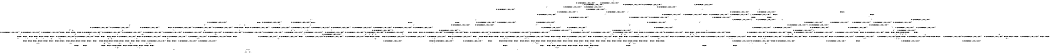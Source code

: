 digraph BCG {
size = "7, 10.5";
center = TRUE;
node [shape = circle];
0 [peripheries = 2];
0 -> 1 [label = "EX !0 !ATOMIC_EXCH_BRANCH (1, +0, TRUE, +0, 1, TRUE) !{}"];
0 -> 2 [label = "EX !2 !ATOMIC_EXCH_BRANCH (1, +0, FALSE, +0, 3, TRUE) !{}"];
0 -> 3 [label = "EX !1 !ATOMIC_EXCH_BRANCH (1, +1, TRUE, +0, 2, TRUE) !{}"];
0 -> 4 [label = "EX !0 !ATOMIC_EXCH_BRANCH (1, +0, TRUE, +0, 1, TRUE) !{}"];
0 -> 5 [label = "EX !2 !ATOMIC_EXCH_BRANCH (1, +0, FALSE, +0, 3, TRUE) !{}"];
0 -> 6 [label = "EX !1 !ATOMIC_EXCH_BRANCH (1, +1, TRUE, +0, 2, TRUE) !{}"];
1 -> 7 [label = "EX !2 !ATOMIC_EXCH_BRANCH (1, +0, FALSE, +0, 3, TRUE) !{}"];
2 -> 8 [label = "EX !0 !ATOMIC_EXCH_BRANCH (1, +0, TRUE, +0, 1, TRUE) !{}"];
3 -> 9 [label = "EX !0 !ATOMIC_EXCH_BRANCH (1, +0, TRUE, +0, 1, FALSE) !{}"];
4 -> 1 [label = "EX !0 !ATOMIC_EXCH_BRANCH (1, +0, TRUE, +0, 1, TRUE) !{}"];
4 -> 7 [label = "EX !2 !ATOMIC_EXCH_BRANCH (1, +0, FALSE, +0, 3, TRUE) !{}"];
4 -> 10 [label = "EX !1 !ATOMIC_EXCH_BRANCH (1, +1, TRUE, +0, 2, TRUE) !{}"];
4 -> 4 [label = "EX !0 !ATOMIC_EXCH_BRANCH (1, +0, TRUE, +0, 1, TRUE) !{}"];
4 -> 11 [label = "EX !2 !ATOMIC_EXCH_BRANCH (1, +0, FALSE, +0, 3, TRUE) !{}"];
4 -> 12 [label = "EX !1 !ATOMIC_EXCH_BRANCH (1, +1, TRUE, +0, 2, TRUE) !{}"];
5 -> 8 [label = "EX !0 !ATOMIC_EXCH_BRANCH (1, +0, TRUE, +0, 1, TRUE) !{}"];
5 -> 13 [label = "EX !1 !ATOMIC_EXCH_BRANCH (1, +1, TRUE, +0, 2, TRUE) !{}"];
5 -> 14 [label = "TERMINATE !2"];
5 -> 15 [label = "EX !0 !ATOMIC_EXCH_BRANCH (1, +0, TRUE, +0, 1, TRUE) !{}"];
5 -> 16 [label = "EX !1 !ATOMIC_EXCH_BRANCH (1, +1, TRUE, +0, 2, TRUE) !{}"];
5 -> 17 [label = "TERMINATE !2"];
6 -> 9 [label = "EX !0 !ATOMIC_EXCH_BRANCH (1, +0, TRUE, +0, 1, FALSE) !{}"];
6 -> 18 [label = "EX !2 !ATOMIC_EXCH_BRANCH (1, +0, FALSE, +0, 3, FALSE) !{}"];
6 -> 19 [label = "TERMINATE !1"];
6 -> 20 [label = "EX !0 !ATOMIC_EXCH_BRANCH (1, +0, TRUE, +0, 1, FALSE) !{}"];
6 -> 21 [label = "EX !2 !ATOMIC_EXCH_BRANCH (1, +0, FALSE, +0, 3, FALSE) !{}"];
6 -> 22 [label = "TERMINATE !1"];
7 -> 8 [label = "EX !0 !ATOMIC_EXCH_BRANCH (1, +0, TRUE, +0, 1, TRUE) !{}"];
8 -> 23 [label = "EX !1 !ATOMIC_EXCH_BRANCH (1, +1, TRUE, +0, 2, TRUE) !{}"];
9 -> 24 [label = "EX !2 !ATOMIC_EXCH_BRANCH (1, +0, FALSE, +0, 3, TRUE) !{}"];
10 -> 9 [label = "EX !0 !ATOMIC_EXCH_BRANCH (1, +0, TRUE, +0, 1, FALSE) !{}"];
11 -> 8 [label = "EX !0 !ATOMIC_EXCH_BRANCH (1, +0, TRUE, +0, 1, TRUE) !{}"];
11 -> 23 [label = "EX !1 !ATOMIC_EXCH_BRANCH (1, +1, TRUE, +0, 2, TRUE) !{}"];
11 -> 25 [label = "TERMINATE !2"];
11 -> 15 [label = "EX !0 !ATOMIC_EXCH_BRANCH (1, +0, TRUE, +0, 1, TRUE) !{}"];
11 -> 26 [label = "EX !1 !ATOMIC_EXCH_BRANCH (1, +1, TRUE, +0, 2, TRUE) !{}"];
11 -> 27 [label = "TERMINATE !2"];
12 -> 9 [label = "EX !0 !ATOMIC_EXCH_BRANCH (1, +0, TRUE, +0, 1, FALSE) !{}"];
12 -> 28 [label = "EX !2 !ATOMIC_EXCH_BRANCH (1, +0, FALSE, +0, 3, FALSE) !{}"];
12 -> 29 [label = "TERMINATE !1"];
12 -> 20 [label = "EX !0 !ATOMIC_EXCH_BRANCH (1, +0, TRUE, +0, 1, FALSE) !{}"];
12 -> 30 [label = "EX !2 !ATOMIC_EXCH_BRANCH (1, +0, FALSE, +0, 3, FALSE) !{}"];
12 -> 31 [label = "TERMINATE !1"];
13 -> 32 [label = "EX !0 !ATOMIC_EXCH_BRANCH (1, +0, TRUE, +0, 1, FALSE) !{}"];
14 -> 33 [label = "EX !0 !ATOMIC_EXCH_BRANCH (1, +0, TRUE, +0, 1, TRUE) !{}"];
15 -> 8 [label = "EX !0 !ATOMIC_EXCH_BRANCH (1, +0, TRUE, +0, 1, TRUE) !{}"];
15 -> 23 [label = "EX !1 !ATOMIC_EXCH_BRANCH (1, +1, TRUE, +0, 2, TRUE) !{}"];
15 -> 25 [label = "TERMINATE !2"];
15 -> 15 [label = "EX !0 !ATOMIC_EXCH_BRANCH (1, +0, TRUE, +0, 1, TRUE) !{}"];
15 -> 26 [label = "EX !1 !ATOMIC_EXCH_BRANCH (1, +1, TRUE, +0, 2, TRUE) !{}"];
15 -> 27 [label = "TERMINATE !2"];
16 -> 32 [label = "EX !0 !ATOMIC_EXCH_BRANCH (1, +0, TRUE, +0, 1, FALSE) !{}"];
16 -> 34 [label = "TERMINATE !2"];
16 -> 35 [label = "TERMINATE !1"];
16 -> 36 [label = "EX !0 !ATOMIC_EXCH_BRANCH (1, +0, TRUE, +0, 1, FALSE) !{}"];
16 -> 37 [label = "TERMINATE !2"];
16 -> 38 [label = "TERMINATE !1"];
17 -> 33 [label = "EX !0 !ATOMIC_EXCH_BRANCH (1, +0, TRUE, +0, 1, TRUE) !{}"];
17 -> 39 [label = "EX !1 !ATOMIC_EXCH_BRANCH (1, +1, TRUE, +0, 2, TRUE) !{}"];
17 -> 40 [label = "EX !0 !ATOMIC_EXCH_BRANCH (1, +0, TRUE, +0, 1, TRUE) !{}"];
17 -> 41 [label = "EX !1 !ATOMIC_EXCH_BRANCH (1, +1, TRUE, +0, 2, TRUE) !{}"];
18 -> 42 [label = "EX !2 !ATOMIC_EXCH_BRANCH (1, +1, TRUE, +0, 3, FALSE) !{}"];
19 -> 43 [label = "EX !0 !ATOMIC_EXCH_BRANCH (1, +0, TRUE, +0, 1, FALSE) !{}"];
20 -> 24 [label = "EX !2 !ATOMIC_EXCH_BRANCH (1, +0, FALSE, +0, 3, TRUE) !{}"];
20 -> 44 [label = "TERMINATE !0"];
20 -> 45 [label = "TERMINATE !1"];
20 -> 46 [label = "EX !2 !ATOMIC_EXCH_BRANCH (1, +0, FALSE, +0, 3, TRUE) !{}"];
20 -> 47 [label = "TERMINATE !0"];
20 -> 48 [label = "TERMINATE !1"];
21 -> 42 [label = "EX !2 !ATOMIC_EXCH_BRANCH (1, +1, TRUE, +0, 3, FALSE) !{}"];
21 -> 49 [label = "EX !0 !ATOMIC_EXCH_BRANCH (1, +0, TRUE, +0, 1, FALSE) !{}"];
21 -> 50 [label = "TERMINATE !1"];
21 -> 51 [label = "EX !2 !ATOMIC_EXCH_BRANCH (1, +1, TRUE, +0, 3, FALSE) !{}"];
21 -> 52 [label = "EX !0 !ATOMIC_EXCH_BRANCH (1, +0, TRUE, +0, 1, FALSE) !{}"];
21 -> 53 [label = "TERMINATE !1"];
22 -> 43 [label = "EX !0 !ATOMIC_EXCH_BRANCH (1, +0, TRUE, +0, 1, FALSE) !{}"];
22 -> 54 [label = "EX !2 !ATOMIC_EXCH_BRANCH (1, +0, FALSE, +0, 3, FALSE) !{}"];
22 -> 55 [label = "EX !0 !ATOMIC_EXCH_BRANCH (1, +0, TRUE, +0, 1, FALSE) !{}"];
22 -> 56 [label = "EX !2 !ATOMIC_EXCH_BRANCH (1, +0, FALSE, +0, 3, FALSE) !{}"];
23 -> 32 [label = "EX !0 !ATOMIC_EXCH_BRANCH (1, +0, TRUE, +0, 1, FALSE) !{}"];
24 -> 57 [label = "TERMINATE !0"];
25 -> 58 [label = "EX !1 !ATOMIC_EXCH_BRANCH (1, +1, TRUE, +0, 2, TRUE) !{}"];
26 -> 32 [label = "EX !0 !ATOMIC_EXCH_BRANCH (1, +0, TRUE, +0, 1, FALSE) !{}"];
26 -> 59 [label = "TERMINATE !2"];
26 -> 60 [label = "TERMINATE !1"];
26 -> 36 [label = "EX !0 !ATOMIC_EXCH_BRANCH (1, +0, TRUE, +0, 1, FALSE) !{}"];
26 -> 61 [label = "TERMINATE !2"];
26 -> 62 [label = "TERMINATE !1"];
27 -> 58 [label = "EX !1 !ATOMIC_EXCH_BRANCH (1, +1, TRUE, +0, 2, TRUE) !{}"];
27 -> 33 [label = "EX !0 !ATOMIC_EXCH_BRANCH (1, +0, TRUE, +0, 1, TRUE) !{}"];
27 -> 63 [label = "EX !1 !ATOMIC_EXCH_BRANCH (1, +1, TRUE, +0, 2, TRUE) !{}"];
27 -> 40 [label = "EX !0 !ATOMIC_EXCH_BRANCH (1, +0, TRUE, +0, 1, TRUE) !{}"];
28 -> 49 [label = "EX !0 !ATOMIC_EXCH_BRANCH (1, +0, TRUE, +0, 1, FALSE) !{}"];
29 -> 64 [label = "EX !2 !ATOMIC_EXCH_BRANCH (1, +0, FALSE, +0, 3, FALSE) !{}"];
30 -> 49 [label = "EX !0 !ATOMIC_EXCH_BRANCH (1, +0, TRUE, +0, 1, FALSE) !{}"];
30 -> 65 [label = "EX !2 !ATOMIC_EXCH_BRANCH (1, +1, TRUE, +0, 3, FALSE) !{}"];
30 -> 66 [label = "TERMINATE !1"];
30 -> 52 [label = "EX !0 !ATOMIC_EXCH_BRANCH (1, +0, TRUE, +0, 1, FALSE) !{}"];
30 -> 67 [label = "EX !2 !ATOMIC_EXCH_BRANCH (1, +1, TRUE, +0, 3, FALSE) !{}"];
30 -> 68 [label = "TERMINATE !1"];
31 -> 64 [label = "EX !2 !ATOMIC_EXCH_BRANCH (1, +0, FALSE, +0, 3, FALSE) !{}"];
31 -> 43 [label = "EX !0 !ATOMIC_EXCH_BRANCH (1, +0, TRUE, +0, 1, FALSE) !{}"];
31 -> 69 [label = "EX !2 !ATOMIC_EXCH_BRANCH (1, +0, FALSE, +0, 3, FALSE) !{}"];
31 -> 55 [label = "EX !0 !ATOMIC_EXCH_BRANCH (1, +0, TRUE, +0, 1, FALSE) !{}"];
32 -> 57 [label = "TERMINATE !0"];
33 -> 58 [label = "EX !1 !ATOMIC_EXCH_BRANCH (1, +1, TRUE, +0, 2, TRUE) !{}"];
34 -> 70 [label = "EX !0 !ATOMIC_EXCH_BRANCH (1, +0, TRUE, +0, 1, FALSE) !{}"];
35 -> 71 [label = "EX !0 !ATOMIC_EXCH_BRANCH (1, +0, TRUE, +0, 1, FALSE) !{}"];
36 -> 57 [label = "TERMINATE !0"];
36 -> 72 [label = "TERMINATE !2"];
36 -> 73 [label = "TERMINATE !1"];
36 -> 74 [label = "TERMINATE !0"];
36 -> 75 [label = "TERMINATE !2"];
36 -> 76 [label = "TERMINATE !1"];
37 -> 70 [label = "EX !0 !ATOMIC_EXCH_BRANCH (1, +0, TRUE, +0, 1, FALSE) !{}"];
37 -> 77 [label = "TERMINATE !1"];
37 -> 78 [label = "EX !0 !ATOMIC_EXCH_BRANCH (1, +0, TRUE, +0, 1, FALSE) !{}"];
37 -> 79 [label = "TERMINATE !1"];
38 -> 71 [label = "EX !0 !ATOMIC_EXCH_BRANCH (1, +0, TRUE, +0, 1, FALSE) !{}"];
38 -> 77 [label = "TERMINATE !2"];
38 -> 80 [label = "EX !0 !ATOMIC_EXCH_BRANCH (1, +0, TRUE, +0, 1, FALSE) !{}"];
38 -> 79 [label = "TERMINATE !2"];
39 -> 70 [label = "EX !0 !ATOMIC_EXCH_BRANCH (1, +0, TRUE, +0, 1, FALSE) !{}"];
40 -> 33 [label = "EX !0 !ATOMIC_EXCH_BRANCH (1, +0, TRUE, +0, 1, TRUE) !{}"];
40 -> 58 [label = "EX !1 !ATOMIC_EXCH_BRANCH (1, +1, TRUE, +0, 2, TRUE) !{}"];
40 -> 40 [label = "EX !0 !ATOMIC_EXCH_BRANCH (1, +0, TRUE, +0, 1, TRUE) !{}"];
40 -> 63 [label = "EX !1 !ATOMIC_EXCH_BRANCH (1, +1, TRUE, +0, 2, TRUE) !{}"];
41 -> 70 [label = "EX !0 !ATOMIC_EXCH_BRANCH (1, +0, TRUE, +0, 1, FALSE) !{}"];
41 -> 77 [label = "TERMINATE !1"];
41 -> 78 [label = "EX !0 !ATOMIC_EXCH_BRANCH (1, +0, TRUE, +0, 1, FALSE) !{}"];
41 -> 79 [label = "TERMINATE !1"];
42 -> 32 [label = "EX !0 !ATOMIC_EXCH_BRANCH (1, +0, TRUE, +0, 1, FALSE) !{}"];
43 -> 81 [label = "EX !2 !ATOMIC_EXCH_BRANCH (1, +0, FALSE, +0, 3, TRUE) !{}"];
44 -> 82 [label = "EX !2 !ATOMIC_EXCH_BRANCH (1, +0, FALSE, +0, 3, TRUE) !{}"];
45 -> 81 [label = "EX !2 !ATOMIC_EXCH_BRANCH (1, +0, FALSE, +0, 3, TRUE) !{}"];
46 -> 57 [label = "TERMINATE !0"];
46 -> 72 [label = "TERMINATE !2"];
46 -> 73 [label = "TERMINATE !1"];
46 -> 74 [label = "TERMINATE !0"];
46 -> 75 [label = "TERMINATE !2"];
46 -> 76 [label = "TERMINATE !1"];
47 -> 82 [label = "EX !2 !ATOMIC_EXCH_BRANCH (1, +0, FALSE, +0, 3, TRUE) !{}"];
47 -> 83 [label = "TERMINATE !1"];
47 -> 84 [label = "EX !2 !ATOMIC_EXCH_BRANCH (1, +0, FALSE, +0, 3, TRUE) !{}"];
47 -> 85 [label = "TERMINATE !1"];
48 -> 81 [label = "EX !2 !ATOMIC_EXCH_BRANCH (1, +0, FALSE, +0, 3, TRUE) !{}"];
48 -> 83 [label = "TERMINATE !0"];
48 -> 86 [label = "EX !2 !ATOMIC_EXCH_BRANCH (1, +0, FALSE, +0, 3, TRUE) !{}"];
48 -> 85 [label = "TERMINATE !0"];
49 -> 87 [label = "EX !2 !ATOMIC_EXCH_BRANCH (1, +1, TRUE, +0, 3, TRUE) !{}"];
50 -> 88 [label = "EX !0 !ATOMIC_EXCH_BRANCH (1, +0, TRUE, +0, 1, FALSE) !{}"];
51 -> 32 [label = "EX !0 !ATOMIC_EXCH_BRANCH (1, +0, TRUE, +0, 1, FALSE) !{}"];
51 -> 34 [label = "TERMINATE !2"];
51 -> 35 [label = "TERMINATE !1"];
51 -> 36 [label = "EX !0 !ATOMIC_EXCH_BRANCH (1, +0, TRUE, +0, 1, FALSE) !{}"];
51 -> 37 [label = "TERMINATE !2"];
51 -> 38 [label = "TERMINATE !1"];
52 -> 87 [label = "EX !2 !ATOMIC_EXCH_BRANCH (1, +1, TRUE, +0, 3, TRUE) !{}"];
52 -> 89 [label = "TERMINATE !0"];
52 -> 90 [label = "TERMINATE !1"];
52 -> 91 [label = "EX !2 !ATOMIC_EXCH_BRANCH (1, +1, TRUE, +0, 3, TRUE) !{}"];
52 -> 92 [label = "TERMINATE !0"];
52 -> 93 [label = "TERMINATE !1"];
53 -> 88 [label = "EX !0 !ATOMIC_EXCH_BRANCH (1, +0, TRUE, +0, 1, FALSE) !{}"];
53 -> 94 [label = "EX !2 !ATOMIC_EXCH_BRANCH (1, +1, TRUE, +0, 3, FALSE) !{}"];
53 -> 95 [label = "EX !0 !ATOMIC_EXCH_BRANCH (1, +0, TRUE, +0, 1, FALSE) !{}"];
53 -> 96 [label = "EX !2 !ATOMIC_EXCH_BRANCH (1, +1, TRUE, +0, 3, FALSE) !{}"];
54 -> 94 [label = "EX !2 !ATOMIC_EXCH_BRANCH (1, +1, TRUE, +0, 3, FALSE) !{}"];
55 -> 81 [label = "EX !2 !ATOMIC_EXCH_BRANCH (1, +0, FALSE, +0, 3, TRUE) !{}"];
55 -> 83 [label = "TERMINATE !0"];
55 -> 86 [label = "EX !2 !ATOMIC_EXCH_BRANCH (1, +0, FALSE, +0, 3, TRUE) !{}"];
55 -> 85 [label = "TERMINATE !0"];
56 -> 94 [label = "EX !2 !ATOMIC_EXCH_BRANCH (1, +1, TRUE, +0, 3, FALSE) !{}"];
56 -> 88 [label = "EX !0 !ATOMIC_EXCH_BRANCH (1, +0, TRUE, +0, 1, FALSE) !{}"];
56 -> 96 [label = "EX !2 !ATOMIC_EXCH_BRANCH (1, +1, TRUE, +0, 3, FALSE) !{}"];
56 -> 95 [label = "EX !0 !ATOMIC_EXCH_BRANCH (1, +0, TRUE, +0, 1, FALSE) !{}"];
57 -> 97 [label = "TERMINATE !2"];
58 -> 70 [label = "EX !0 !ATOMIC_EXCH_BRANCH (1, +0, TRUE, +0, 1, FALSE) !{}"];
59 -> 98 [label = "TERMINATE !1"];
60 -> 98 [label = "TERMINATE !2"];
61 -> 98 [label = "TERMINATE !1"];
61 -> 70 [label = "EX !0 !ATOMIC_EXCH_BRANCH (1, +0, TRUE, +0, 1, FALSE) !{}"];
61 -> 99 [label = "TERMINATE !1"];
61 -> 78 [label = "EX !0 !ATOMIC_EXCH_BRANCH (1, +0, TRUE, +0, 1, FALSE) !{}"];
62 -> 98 [label = "TERMINATE !2"];
62 -> 71 [label = "EX !0 !ATOMIC_EXCH_BRANCH (1, +0, TRUE, +0, 1, FALSE) !{}"];
62 -> 99 [label = "TERMINATE !2"];
62 -> 80 [label = "EX !0 !ATOMIC_EXCH_BRANCH (1, +0, TRUE, +0, 1, FALSE) !{}"];
63 -> 70 [label = "EX !0 !ATOMIC_EXCH_BRANCH (1, +0, TRUE, +0, 1, FALSE) !{}"];
63 -> 98 [label = "TERMINATE !1"];
63 -> 78 [label = "EX !0 !ATOMIC_EXCH_BRANCH (1, +0, TRUE, +0, 1, FALSE) !{}"];
63 -> 99 [label = "TERMINATE !1"];
64 -> 88 [label = "EX !0 !ATOMIC_EXCH_BRANCH (1, +0, TRUE, +0, 1, FALSE) !{}"];
65 -> 32 [label = "EX !0 !ATOMIC_EXCH_BRANCH (1, +0, TRUE, +0, 1, FALSE) !{}"];
66 -> 88 [label = "EX !0 !ATOMIC_EXCH_BRANCH (1, +0, TRUE, +0, 1, FALSE) !{}"];
67 -> 32 [label = "EX !0 !ATOMIC_EXCH_BRANCH (1, +0, TRUE, +0, 1, FALSE) !{}"];
67 -> 59 [label = "TERMINATE !2"];
67 -> 60 [label = "TERMINATE !1"];
67 -> 36 [label = "EX !0 !ATOMIC_EXCH_BRANCH (1, +0, TRUE, +0, 1, FALSE) !{}"];
67 -> 61 [label = "TERMINATE !2"];
67 -> 62 [label = "TERMINATE !1"];
68 -> 88 [label = "EX !0 !ATOMIC_EXCH_BRANCH (1, +0, TRUE, +0, 1, FALSE) !{}"];
68 -> 100 [label = "EX !2 !ATOMIC_EXCH_BRANCH (1, +1, TRUE, +0, 3, FALSE) !{}"];
68 -> 95 [label = "EX !0 !ATOMIC_EXCH_BRANCH (1, +0, TRUE, +0, 1, FALSE) !{}"];
68 -> 101 [label = "EX !2 !ATOMIC_EXCH_BRANCH (1, +1, TRUE, +0, 3, FALSE) !{}"];
69 -> 88 [label = "EX !0 !ATOMIC_EXCH_BRANCH (1, +0, TRUE, +0, 1, FALSE) !{}"];
69 -> 100 [label = "EX !2 !ATOMIC_EXCH_BRANCH (1, +1, TRUE, +0, 3, FALSE) !{}"];
69 -> 95 [label = "EX !0 !ATOMIC_EXCH_BRANCH (1, +0, TRUE, +0, 1, FALSE) !{}"];
69 -> 101 [label = "EX !2 !ATOMIC_EXCH_BRANCH (1, +1, TRUE, +0, 3, FALSE) !{}"];
70 -> 97 [label = "TERMINATE !0"];
71 -> 102 [label = "TERMINATE !0"];
72 -> 97 [label = "TERMINATE !0"];
73 -> 102 [label = "TERMINATE !0"];
74 -> 97 [label = "TERMINATE !2"];
74 -> 102 [label = "TERMINATE !1"];
74 -> 103 [label = "TERMINATE !2"];
74 -> 104 [label = "TERMINATE !1"];
75 -> 97 [label = "TERMINATE !0"];
75 -> 105 [label = "TERMINATE !1"];
75 -> 103 [label = "TERMINATE !0"];
75 -> 106 [label = "TERMINATE !1"];
76 -> 102 [label = "TERMINATE !0"];
76 -> 105 [label = "TERMINATE !2"];
76 -> 104 [label = "TERMINATE !0"];
76 -> 106 [label = "TERMINATE !2"];
77 -> 107 [label = "EX !0 !ATOMIC_EXCH_BRANCH (1, +0, TRUE, +0, 1, FALSE) !{}"];
78 -> 97 [label = "TERMINATE !0"];
78 -> 105 [label = "TERMINATE !1"];
78 -> 103 [label = "TERMINATE !0"];
78 -> 106 [label = "TERMINATE !1"];
79 -> 107 [label = "EX !0 !ATOMIC_EXCH_BRANCH (1, +0, TRUE, +0, 1, FALSE) !{}"];
79 -> 108 [label = "EX !0 !ATOMIC_EXCH_BRANCH (1, +0, TRUE, +0, 1, FALSE) !{}"];
80 -> 102 [label = "TERMINATE !0"];
80 -> 105 [label = "TERMINATE !2"];
80 -> 104 [label = "TERMINATE !0"];
80 -> 106 [label = "TERMINATE !2"];
81 -> 102 [label = "TERMINATE !0"];
82 -> 97 [label = "TERMINATE !2"];
83 -> 109 [label = "EX !2 !ATOMIC_EXCH_BRANCH (1, +0, FALSE, +0, 3, TRUE) !{}"];
84 -> 97 [label = "TERMINATE !2"];
84 -> 102 [label = "TERMINATE !1"];
84 -> 103 [label = "TERMINATE !2"];
84 -> 104 [label = "TERMINATE !1"];
85 -> 109 [label = "EX !2 !ATOMIC_EXCH_BRANCH (1, +0, FALSE, +0, 3, TRUE) !{}"];
85 -> 110 [label = "EX !2 !ATOMIC_EXCH_BRANCH (1, +0, FALSE, +0, 3, TRUE) !{}"];
86 -> 102 [label = "TERMINATE !0"];
86 -> 105 [label = "TERMINATE !2"];
86 -> 104 [label = "TERMINATE !0"];
86 -> 106 [label = "TERMINATE !2"];
87 -> 111 [label = "TERMINATE !0"];
88 -> 112 [label = "EX !2 !ATOMIC_EXCH_BRANCH (1, +1, TRUE, +0, 3, TRUE) !{}"];
89 -> 113 [label = "TERMINATE !1"];
90 -> 113 [label = "TERMINATE !0"];
91 -> 111 [label = "TERMINATE !0"];
91 -> 114 [label = "TERMINATE !2"];
91 -> 115 [label = "TERMINATE !1"];
91 -> 116 [label = "TERMINATE !0"];
91 -> 117 [label = "TERMINATE !2"];
91 -> 118 [label = "TERMINATE !1"];
92 -> 113 [label = "TERMINATE !1"];
92 -> 119 [label = "EX !2 !ATOMIC_EXCH_BRANCH (1, +1, TRUE, +0, 3, TRUE) !{}"];
92 -> 120 [label = "TERMINATE !1"];
92 -> 121 [label = "EX !2 !ATOMIC_EXCH_BRANCH (1, +1, TRUE, +0, 3, TRUE) !{}"];
93 -> 113 [label = "TERMINATE !0"];
93 -> 112 [label = "EX !2 !ATOMIC_EXCH_BRANCH (1, +1, TRUE, +0, 3, TRUE) !{}"];
93 -> 120 [label = "TERMINATE !0"];
93 -> 122 [label = "EX !2 !ATOMIC_EXCH_BRANCH (1, +1, TRUE, +0, 3, TRUE) !{}"];
94 -> 71 [label = "EX !0 !ATOMIC_EXCH_BRANCH (1, +0, TRUE, +0, 1, FALSE) !{}"];
95 -> 112 [label = "EX !2 !ATOMIC_EXCH_BRANCH (1, +1, TRUE, +0, 3, TRUE) !{}"];
95 -> 113 [label = "TERMINATE !0"];
95 -> 122 [label = "EX !2 !ATOMIC_EXCH_BRANCH (1, +1, TRUE, +0, 3, TRUE) !{}"];
95 -> 120 [label = "TERMINATE !0"];
96 -> 71 [label = "EX !0 !ATOMIC_EXCH_BRANCH (1, +0, TRUE, +0, 1, FALSE) !{}"];
96 -> 77 [label = "TERMINATE !2"];
96 -> 80 [label = "EX !0 !ATOMIC_EXCH_BRANCH (1, +0, TRUE, +0, 1, FALSE) !{}"];
96 -> 79 [label = "TERMINATE !2"];
97 -> 123 [label = "TERMINATE !1"];
98 -> 107 [label = "EX !0 !ATOMIC_EXCH_BRANCH (1, +0, TRUE, +0, 1, FALSE) !{}"];
99 -> 107 [label = "EX !0 !ATOMIC_EXCH_BRANCH (1, +0, TRUE, +0, 1, FALSE) !{}"];
99 -> 108 [label = "EX !0 !ATOMIC_EXCH_BRANCH (1, +0, TRUE, +0, 1, FALSE) !{}"];
100 -> 71 [label = "EX !0 !ATOMIC_EXCH_BRANCH (1, +0, TRUE, +0, 1, FALSE) !{}"];
101 -> 71 [label = "EX !0 !ATOMIC_EXCH_BRANCH (1, +0, TRUE, +0, 1, FALSE) !{}"];
101 -> 98 [label = "TERMINATE !2"];
101 -> 80 [label = "EX !0 !ATOMIC_EXCH_BRANCH (1, +0, TRUE, +0, 1, FALSE) !{}"];
101 -> 99 [label = "TERMINATE !2"];
102 -> 123 [label = "TERMINATE !2"];
103 -> 123 [label = "TERMINATE !1"];
103 -> 124 [label = "TERMINATE !1"];
104 -> 123 [label = "TERMINATE !2"];
104 -> 124 [label = "TERMINATE !2"];
105 -> 123 [label = "TERMINATE !0"];
106 -> 123 [label = "TERMINATE !0"];
106 -> 124 [label = "TERMINATE !0"];
107 -> 123 [label = "TERMINATE !0"];
108 -> 123 [label = "TERMINATE !0"];
108 -> 124 [label = "TERMINATE !0"];
109 -> 123 [label = "TERMINATE !2"];
110 -> 123 [label = "TERMINATE !2"];
110 -> 124 [label = "TERMINATE !2"];
111 -> 125 [label = "TERMINATE !2"];
112 -> 126 [label = "TERMINATE !0"];
113 -> 127 [label = "EX !2 !ATOMIC_EXCH_BRANCH (1, +1, TRUE, +0, 3, TRUE) !{}"];
114 -> 125 [label = "TERMINATE !0"];
115 -> 126 [label = "TERMINATE !0"];
116 -> 125 [label = "TERMINATE !2"];
116 -> 126 [label = "TERMINATE !1"];
116 -> 128 [label = "TERMINATE !2"];
116 -> 129 [label = "TERMINATE !1"];
117 -> 125 [label = "TERMINATE !0"];
117 -> 130 [label = "TERMINATE !1"];
117 -> 128 [label = "TERMINATE !0"];
117 -> 131 [label = "TERMINATE !1"];
118 -> 126 [label = "TERMINATE !0"];
118 -> 130 [label = "TERMINATE !2"];
118 -> 129 [label = "TERMINATE !0"];
118 -> 131 [label = "TERMINATE !2"];
119 -> 125 [label = "TERMINATE !2"];
120 -> 127 [label = "EX !2 !ATOMIC_EXCH_BRANCH (1, +1, TRUE, +0, 3, TRUE) !{}"];
120 -> 132 [label = "EX !2 !ATOMIC_EXCH_BRANCH (1, +1, TRUE, +0, 3, TRUE) !{}"];
121 -> 125 [label = "TERMINATE !2"];
121 -> 126 [label = "TERMINATE !1"];
121 -> 128 [label = "TERMINATE !2"];
121 -> 129 [label = "TERMINATE !1"];
122 -> 126 [label = "TERMINATE !0"];
122 -> 130 [label = "TERMINATE !2"];
122 -> 129 [label = "TERMINATE !0"];
122 -> 131 [label = "TERMINATE !2"];
123 -> 133 [label = "exit"];
124 -> 134 [label = "exit"];
125 -> 135 [label = "TERMINATE !1"];
126 -> 135 [label = "TERMINATE !2"];
127 -> 135 [label = "TERMINATE !2"];
128 -> 135 [label = "TERMINATE !1"];
128 -> 136 [label = "TERMINATE !1"];
129 -> 135 [label = "TERMINATE !2"];
129 -> 136 [label = "TERMINATE !2"];
130 -> 135 [label = "TERMINATE !0"];
131 -> 135 [label = "TERMINATE !0"];
131 -> 136 [label = "TERMINATE !0"];
132 -> 135 [label = "TERMINATE !2"];
132 -> 136 [label = "TERMINATE !2"];
135 -> 133 [label = "exit"];
136 -> 134 [label = "exit"];
}
